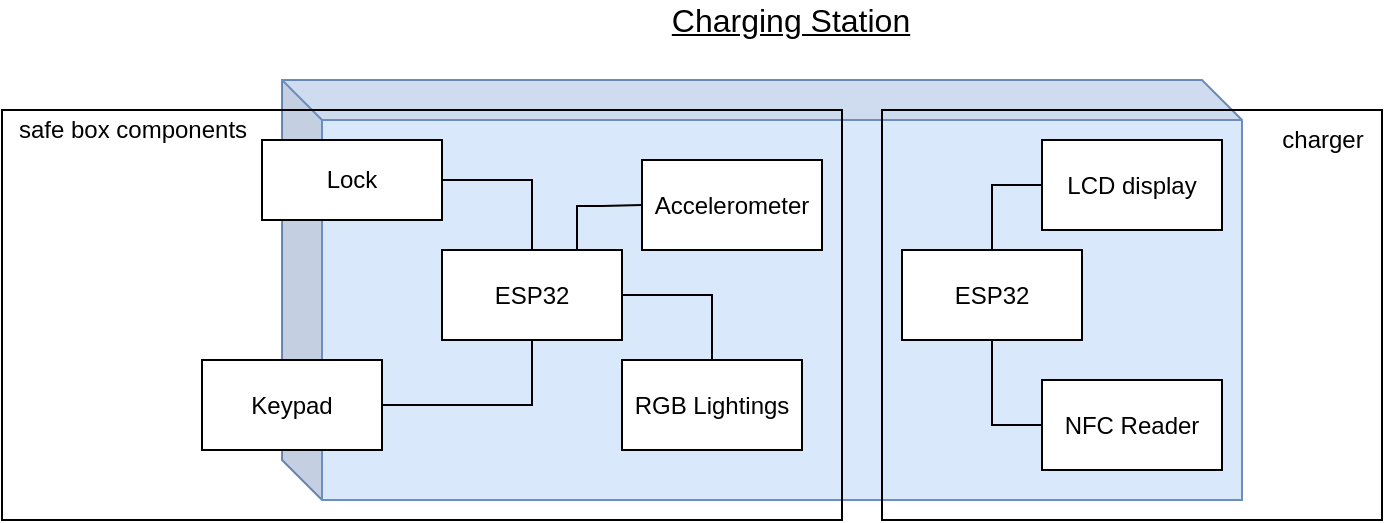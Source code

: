 <mxfile version="15.9.6" type="device"><diagram id="iH-K9NFA2bJUa6MGtfRm" name="Page-1"><mxGraphModel dx="976" dy="576" grid="1" gridSize="10" guides="1" tooltips="1" connect="1" arrows="1" fold="1" page="1" pageScale="1" pageWidth="827" pageHeight="1169" math="0" shadow="0"><root><mxCell id="0"/><mxCell id="1" parent="0"/><mxCell id="9DXjD8Wz7qzBccNizrUg-1" value="" style="shape=cube;whiteSpace=wrap;html=1;boundedLbl=1;backgroundOutline=1;darkOpacity=0.05;darkOpacity2=0.1;fillColor=#dae8fc;strokeColor=#6c8ebf;" vertex="1" parent="1"><mxGeometry x="160" y="80" width="480" height="210" as="geometry"/></mxCell><mxCell id="9DXjD8Wz7qzBccNizrUg-18" value="" style="rounded=0;whiteSpace=wrap;html=1;fillColor=none;" vertex="1" parent="1"><mxGeometry x="20" y="95" width="420" height="205" as="geometry"/></mxCell><mxCell id="9DXjD8Wz7qzBccNizrUg-6" style="edgeStyle=orthogonalEdgeStyle;rounded=0;orthogonalLoop=1;jettySize=auto;html=1;exitX=0.5;exitY=0;exitDx=0;exitDy=0;entryX=1;entryY=0.5;entryDx=0;entryDy=0;endArrow=none;endFill=0;" edge="1" parent="1" source="9DXjD8Wz7qzBccNizrUg-2" target="9DXjD8Wz7qzBccNizrUg-3"><mxGeometry relative="1" as="geometry"/></mxCell><mxCell id="9DXjD8Wz7qzBccNizrUg-7" style="edgeStyle=orthogonalEdgeStyle;rounded=0;orthogonalLoop=1;jettySize=auto;html=1;exitX=0.5;exitY=1;exitDx=0;exitDy=0;entryX=1;entryY=0.5;entryDx=0;entryDy=0;endArrow=none;endFill=0;" edge="1" parent="1" source="9DXjD8Wz7qzBccNizrUg-2" target="9DXjD8Wz7qzBccNizrUg-4"><mxGeometry relative="1" as="geometry"/></mxCell><mxCell id="9DXjD8Wz7qzBccNizrUg-8" style="edgeStyle=orthogonalEdgeStyle;rounded=0;orthogonalLoop=1;jettySize=auto;html=1;exitX=1;exitY=0.5;exitDx=0;exitDy=0;entryX=0.5;entryY=0;entryDx=0;entryDy=0;endArrow=none;endFill=0;" edge="1" parent="1" source="9DXjD8Wz7qzBccNizrUg-2" target="9DXjD8Wz7qzBccNizrUg-5"><mxGeometry relative="1" as="geometry"/></mxCell><mxCell id="9DXjD8Wz7qzBccNizrUg-15" style="edgeStyle=orthogonalEdgeStyle;rounded=0;orthogonalLoop=1;jettySize=auto;html=1;exitX=0.75;exitY=0;exitDx=0;exitDy=0;entryX=0;entryY=0.5;entryDx=0;entryDy=0;endArrow=none;endFill=0;" edge="1" parent="1" source="9DXjD8Wz7qzBccNizrUg-2" target="9DXjD8Wz7qzBccNizrUg-14"><mxGeometry relative="1" as="geometry"><Array as="points"><mxPoint x="308" y="143"/><mxPoint x="320" y="143"/></Array></mxGeometry></mxCell><mxCell id="9DXjD8Wz7qzBccNizrUg-2" value="ESP32" style="rounded=0;whiteSpace=wrap;html=1;" vertex="1" parent="1"><mxGeometry x="240" y="165" width="90" height="45" as="geometry"/></mxCell><mxCell id="9DXjD8Wz7qzBccNizrUg-3" value="Lock" style="rounded=0;whiteSpace=wrap;html=1;" vertex="1" parent="1"><mxGeometry x="150" y="110" width="90" height="40" as="geometry"/></mxCell><mxCell id="9DXjD8Wz7qzBccNizrUg-4" value="Keypad" style="rounded=0;whiteSpace=wrap;html=1;" vertex="1" parent="1"><mxGeometry x="120" y="220" width="90" height="45" as="geometry"/></mxCell><mxCell id="9DXjD8Wz7qzBccNizrUg-5" value="RGB Lightings" style="rounded=0;whiteSpace=wrap;html=1;" vertex="1" parent="1"><mxGeometry x="330" y="220" width="90" height="45" as="geometry"/></mxCell><mxCell id="9DXjD8Wz7qzBccNizrUg-12" style="edgeStyle=orthogonalEdgeStyle;rounded=0;orthogonalLoop=1;jettySize=auto;html=1;exitX=0.5;exitY=0;exitDx=0;exitDy=0;entryX=0;entryY=0.5;entryDx=0;entryDy=0;endArrow=none;endFill=0;" edge="1" parent="1" source="9DXjD8Wz7qzBccNizrUg-9" target="9DXjD8Wz7qzBccNizrUg-11"><mxGeometry relative="1" as="geometry"/></mxCell><mxCell id="9DXjD8Wz7qzBccNizrUg-13" style="edgeStyle=orthogonalEdgeStyle;rounded=0;orthogonalLoop=1;jettySize=auto;html=1;exitX=0.5;exitY=1;exitDx=0;exitDy=0;entryX=0;entryY=0.5;entryDx=0;entryDy=0;endArrow=none;endFill=0;" edge="1" parent="1" source="9DXjD8Wz7qzBccNizrUg-9" target="9DXjD8Wz7qzBccNizrUg-10"><mxGeometry relative="1" as="geometry"/></mxCell><mxCell id="9DXjD8Wz7qzBccNizrUg-9" value="ESP32" style="rounded=0;whiteSpace=wrap;html=1;" vertex="1" parent="1"><mxGeometry x="470" y="165" width="90" height="45" as="geometry"/></mxCell><mxCell id="9DXjD8Wz7qzBccNizrUg-10" value="NFC Reader" style="rounded=0;whiteSpace=wrap;html=1;" vertex="1" parent="1"><mxGeometry x="540" y="230" width="90" height="45" as="geometry"/></mxCell><mxCell id="9DXjD8Wz7qzBccNizrUg-11" value="LCD display" style="rounded=0;whiteSpace=wrap;html=1;" vertex="1" parent="1"><mxGeometry x="540" y="110" width="90" height="45" as="geometry"/></mxCell><mxCell id="9DXjD8Wz7qzBccNizrUg-14" value="Accelerometer" style="rounded=0;whiteSpace=wrap;html=1;" vertex="1" parent="1"><mxGeometry x="340" y="120" width="90" height="45" as="geometry"/></mxCell><mxCell id="9DXjD8Wz7qzBccNizrUg-16" value="" style="rounded=0;whiteSpace=wrap;html=1;fillColor=none;" vertex="1" parent="1"><mxGeometry x="460" y="95" width="250" height="205" as="geometry"/></mxCell><mxCell id="9DXjD8Wz7qzBccNizrUg-17" value="charger" style="text;html=1;align=center;verticalAlign=middle;resizable=0;points=[];autosize=1;strokeColor=none;fillColor=none;" vertex="1" parent="1"><mxGeometry x="650" y="100" width="60" height="20" as="geometry"/></mxCell><mxCell id="9DXjD8Wz7qzBccNizrUg-19" value="safe box components" style="text;html=1;align=center;verticalAlign=middle;resizable=0;points=[];autosize=1;strokeColor=none;fillColor=none;" vertex="1" parent="1"><mxGeometry x="20" y="95" width="130" height="20" as="geometry"/></mxCell><mxCell id="9DXjD8Wz7qzBccNizrUg-20" value="Charging Station" style="text;html=1;align=center;verticalAlign=middle;resizable=0;points=[];autosize=1;strokeColor=none;fillColor=none;fontSize=16;fontStyle=4" vertex="1" parent="1"><mxGeometry x="349" y="40" width="130" height="20" as="geometry"/></mxCell></root></mxGraphModel></diagram></mxfile>